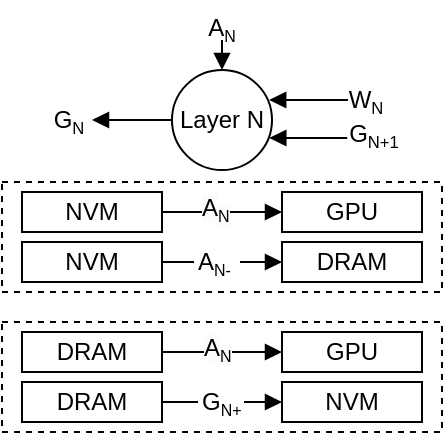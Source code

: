 <mxfile version="24.5.4" type="github">
  <diagram name="第 1 页" id="wpNkXeBpxS5qz1ylQGOW">
    <mxGraphModel dx="401" dy="231" grid="1" gridSize="10" guides="1" tooltips="1" connect="1" arrows="1" fold="1" page="1" pageScale="1" pageWidth="827" pageHeight="1169" math="0" shadow="0">
      <root>
        <mxCell id="0" />
        <mxCell id="1" parent="0" />
        <mxCell id="82lbI5ZRumD_5hzKoDGn-1" style="edgeStyle=orthogonalEdgeStyle;rounded=0;orthogonalLoop=1;jettySize=auto;html=1;endArrow=block;endFill=1;startArrow=none;startFill=0;" edge="1" parent="1" source="82lbI5ZRumD_5hzKoDGn-4">
          <mxGeometry relative="1" as="geometry">
            <mxPoint x="359" y="150" as="targetPoint" />
          </mxGeometry>
        </mxCell>
        <mxCell id="82lbI5ZRumD_5hzKoDGn-2" style="edgeStyle=orthogonalEdgeStyle;rounded=0;orthogonalLoop=1;jettySize=auto;html=1;exitX=0.973;exitY=0.68;exitDx=0;exitDy=0;endArrow=none;endFill=0;startArrow=block;startFill=1;exitPerimeter=0;entryX=0.053;entryY=0.593;entryDx=0;entryDy=0;entryPerimeter=0;" edge="1" parent="1" source="82lbI5ZRumD_5hzKoDGn-4" target="82lbI5ZRumD_5hzKoDGn-6">
          <mxGeometry relative="1" as="geometry">
            <mxPoint x="484" y="167.857" as="targetPoint" />
          </mxGeometry>
        </mxCell>
        <mxCell id="82lbI5ZRumD_5hzKoDGn-3" style="rounded=0;orthogonalLoop=1;jettySize=auto;html=1;exitX=0.952;exitY=0.28;exitDx=0;exitDy=0;endArrow=none;endFill=0;startArrow=block;startFill=1;exitPerimeter=0;entryX=0;entryY=0.5;entryDx=0;entryDy=0;" edge="1" parent="1" target="82lbI5ZRumD_5hzKoDGn-9">
          <mxGeometry relative="1" as="geometry">
            <mxPoint x="485" y="133.143" as="targetPoint" />
            <mxPoint x="447.6" y="140" as="sourcePoint" />
          </mxGeometry>
        </mxCell>
        <mxCell id="82lbI5ZRumD_5hzKoDGn-4" value="Layer N" style="ellipse;whiteSpace=wrap;html=1;aspect=fixed;" vertex="1" parent="1">
          <mxGeometry x="399" y="125" width="50" height="50" as="geometry" />
        </mxCell>
        <mxCell id="82lbI5ZRumD_5hzKoDGn-5" value="G&lt;span style=&quot;font-size: 10px;&quot;&gt;&lt;sub&gt;N&lt;/sub&gt;&lt;/span&gt;" style="text;html=1;align=center;verticalAlign=middle;whiteSpace=wrap;rounded=0;" vertex="1" parent="1">
          <mxGeometry x="335" y="135" width="25" height="30" as="geometry" />
        </mxCell>
        <mxCell id="82lbI5ZRumD_5hzKoDGn-6" value="&lt;font style=&quot;font-size: 12px;&quot;&gt;G&lt;/font&gt;&lt;font style=&quot;font-size: 10px;&quot;&gt;&lt;sub&gt;N+1&lt;/sub&gt;&lt;/font&gt;" style="text;html=1;align=center;verticalAlign=middle;whiteSpace=wrap;rounded=0;" vertex="1" parent="1">
          <mxGeometry x="485" y="142" width="30" height="30" as="geometry" />
        </mxCell>
        <mxCell id="82lbI5ZRumD_5hzKoDGn-7" style="edgeStyle=orthogonalEdgeStyle;rounded=0;orthogonalLoop=1;jettySize=auto;html=1;endArrow=none;endFill=0;startArrow=block;startFill=1;" edge="1" parent="1">
          <mxGeometry relative="1" as="geometry">
            <mxPoint x="424" y="110" as="targetPoint" />
            <mxPoint x="424" y="125" as="sourcePoint" />
          </mxGeometry>
        </mxCell>
        <mxCell id="82lbI5ZRumD_5hzKoDGn-8" value="A&lt;sub&gt;&lt;font style=&quot;font-size: 8px;&quot;&gt;N&lt;/font&gt;&lt;/sub&gt;" style="text;html=1;align=center;verticalAlign=middle;whiteSpace=wrap;rounded=0;" vertex="1" parent="1">
          <mxGeometry x="394" y="90" width="60" height="30" as="geometry" />
        </mxCell>
        <mxCell id="82lbI5ZRumD_5hzKoDGn-9" value="W&lt;span style=&quot;font-size: 10px;&quot;&gt;&lt;sub&gt;N&lt;/sub&gt;&lt;/span&gt;" style="text;html=1;align=center;verticalAlign=middle;whiteSpace=wrap;rounded=0;" vertex="1" parent="1">
          <mxGeometry x="487" y="131" width="18" height="18" as="geometry" />
        </mxCell>
        <mxCell id="82lbI5ZRumD_5hzKoDGn-10" value="" style="rounded=0;whiteSpace=wrap;html=1;fillColor=none;dashed=1;" vertex="1" parent="1">
          <mxGeometry x="314" y="181" width="220" height="55" as="geometry" />
        </mxCell>
        <mxCell id="82lbI5ZRumD_5hzKoDGn-11" style="edgeStyle=orthogonalEdgeStyle;rounded=0;orthogonalLoop=1;jettySize=auto;html=1;entryX=0;entryY=0.5;entryDx=0;entryDy=0;endArrow=block;endFill=1;exitX=1;exitY=0.5;exitDx=0;exitDy=0;" edge="1" parent="1" source="82lbI5ZRumD_5hzKoDGn-12" target="82lbI5ZRumD_5hzKoDGn-13">
          <mxGeometry relative="1" as="geometry" />
        </mxCell>
        <mxCell id="82lbI5ZRumD_5hzKoDGn-12" value="NVM" style="rounded=0;whiteSpace=wrap;html=1;" vertex="1" parent="1">
          <mxGeometry x="324" y="186" width="70" height="20" as="geometry" />
        </mxCell>
        <mxCell id="82lbI5ZRumD_5hzKoDGn-13" value="GPU" style="rounded=0;whiteSpace=wrap;html=1;" vertex="1" parent="1">
          <mxGeometry x="454" y="186" width="70" height="20" as="geometry" />
        </mxCell>
        <mxCell id="82lbI5ZRumD_5hzKoDGn-14" style="edgeStyle=orthogonalEdgeStyle;rounded=0;orthogonalLoop=1;jettySize=auto;html=1;entryX=0;entryY=0.5;entryDx=0;entryDy=0;endArrow=block;endFill=1;" edge="1" parent="1" source="82lbI5ZRumD_5hzKoDGn-15" target="82lbI5ZRumD_5hzKoDGn-16">
          <mxGeometry relative="1" as="geometry" />
        </mxCell>
        <mxCell id="82lbI5ZRumD_5hzKoDGn-15" value="NVM" style="rounded=0;whiteSpace=wrap;html=1;" vertex="1" parent="1">
          <mxGeometry x="324" y="211" width="70" height="20" as="geometry" />
        </mxCell>
        <mxCell id="82lbI5ZRumD_5hzKoDGn-16" value="DRAM" style="rounded=0;whiteSpace=wrap;html=1;" vertex="1" parent="1">
          <mxGeometry x="454" y="211" width="70" height="20" as="geometry" />
        </mxCell>
        <mxCell id="82lbI5ZRumD_5hzKoDGn-17" value="&lt;div style=&quot;text-align: center;&quot;&gt;A&lt;sub&gt;&lt;font style=&quot;font-size: 8px;&quot;&gt;N-&lt;/font&gt;&lt;/sub&gt;&lt;br&gt;&lt;/div&gt;" style="text;whiteSpace=wrap;html=1;fillColor=default;" vertex="1" parent="1">
          <mxGeometry x="410" y="207" width="23" height="24" as="geometry" />
        </mxCell>
        <mxCell id="82lbI5ZRumD_5hzKoDGn-18" value="&lt;span style=&quot;color: rgb(0, 0, 0); font-family: Helvetica; font-size: 12px; font-style: normal; font-variant-ligatures: normal; font-variant-caps: normal; font-weight: 400; letter-spacing: normal; orphans: 2; text-align: center; text-indent: 0px; text-transform: none; widows: 2; word-spacing: 0px; -webkit-text-stroke-width: 0px; white-space: normal; background-color: rgb(251, 251, 251); text-decoration-thickness: initial; text-decoration-style: initial; text-decoration-color: initial; display: inline !important; float: none;&quot;&gt;A&lt;/span&gt;&lt;sub style=&quot;forced-color-adjust: none; color: rgb(0, 0, 0); font-family: Helvetica; font-style: normal; font-variant-ligatures: normal; font-variant-caps: normal; font-weight: 400; letter-spacing: normal; orphans: 2; text-align: center; text-indent: 0px; text-transform: none; widows: 2; word-spacing: 0px; -webkit-text-stroke-width: 0px; white-space: normal; background-color: rgb(251, 251, 251); text-decoration-thickness: initial; text-decoration-style: initial; text-decoration-color: initial;&quot;&gt;&lt;font style=&quot;font-size: 8px;&quot;&gt;N&lt;/font&gt;&lt;/sub&gt;" style="text;whiteSpace=wrap;html=1;" vertex="1" parent="1">
          <mxGeometry x="412" y="180" width="23" height="30" as="geometry" />
        </mxCell>
        <mxCell id="82lbI5ZRumD_5hzKoDGn-19" value="" style="rounded=0;whiteSpace=wrap;html=1;fillColor=none;dashed=1;" vertex="1" parent="1">
          <mxGeometry x="314" y="251" width="220" height="55" as="geometry" />
        </mxCell>
        <mxCell id="82lbI5ZRumD_5hzKoDGn-20" style="edgeStyle=orthogonalEdgeStyle;rounded=0;orthogonalLoop=1;jettySize=auto;html=1;entryX=0;entryY=0.5;entryDx=0;entryDy=0;endArrow=block;endFill=1;exitX=1;exitY=0.5;exitDx=0;exitDy=0;" edge="1" parent="1" source="82lbI5ZRumD_5hzKoDGn-21" target="82lbI5ZRumD_5hzKoDGn-22">
          <mxGeometry relative="1" as="geometry" />
        </mxCell>
        <mxCell id="82lbI5ZRumD_5hzKoDGn-21" value="DRAM" style="rounded=0;whiteSpace=wrap;html=1;" vertex="1" parent="1">
          <mxGeometry x="324" y="256" width="70" height="20" as="geometry" />
        </mxCell>
        <mxCell id="82lbI5ZRumD_5hzKoDGn-22" value="GPU" style="rounded=0;whiteSpace=wrap;html=1;" vertex="1" parent="1">
          <mxGeometry x="454" y="256" width="70" height="20" as="geometry" />
        </mxCell>
        <mxCell id="82lbI5ZRumD_5hzKoDGn-23" style="edgeStyle=orthogonalEdgeStyle;rounded=0;orthogonalLoop=1;jettySize=auto;html=1;entryX=0;entryY=0.5;entryDx=0;entryDy=0;endArrow=block;endFill=1;" edge="1" parent="1" source="82lbI5ZRumD_5hzKoDGn-24" target="82lbI5ZRumD_5hzKoDGn-25">
          <mxGeometry relative="1" as="geometry" />
        </mxCell>
        <mxCell id="82lbI5ZRumD_5hzKoDGn-24" value="DRAM" style="rounded=0;whiteSpace=wrap;html=1;" vertex="1" parent="1">
          <mxGeometry x="324" y="281" width="70" height="20" as="geometry" />
        </mxCell>
        <mxCell id="82lbI5ZRumD_5hzKoDGn-25" value="NVM" style="rounded=0;whiteSpace=wrap;html=1;" vertex="1" parent="1">
          <mxGeometry x="454" y="281" width="70" height="20" as="geometry" />
        </mxCell>
        <mxCell id="82lbI5ZRumD_5hzKoDGn-26" value="&lt;div style=&quot;text-align: center;&quot;&gt;G&lt;sub&gt;&lt;font style=&quot;font-size: 8px;&quot;&gt;N+&lt;/font&gt;&lt;/sub&gt;&lt;br&gt;&lt;/div&gt;" style="text;whiteSpace=wrap;html=1;fillColor=default;" vertex="1" parent="1">
          <mxGeometry x="412" y="277" width="23" height="24" as="geometry" />
        </mxCell>
        <mxCell id="82lbI5ZRumD_5hzKoDGn-27" value="&lt;span style=&quot;color: rgb(0, 0, 0); font-family: Helvetica; font-size: 12px; font-style: normal; font-variant-ligatures: normal; font-variant-caps: normal; font-weight: 400; letter-spacing: normal; orphans: 2; text-align: center; text-indent: 0px; text-transform: none; widows: 2; word-spacing: 0px; -webkit-text-stroke-width: 0px; white-space: normal; background-color: rgb(251, 251, 251); text-decoration-thickness: initial; text-decoration-style: initial; text-decoration-color: initial; display: inline !important; float: none;&quot;&gt;A&lt;/span&gt;&lt;sub style=&quot;forced-color-adjust: none; color: rgb(0, 0, 0); font-family: Helvetica; font-style: normal; font-variant-ligatures: normal; font-variant-caps: normal; font-weight: 400; letter-spacing: normal; orphans: 2; text-align: center; text-indent: 0px; text-transform: none; widows: 2; word-spacing: 0px; -webkit-text-stroke-width: 0px; white-space: normal; background-color: rgb(251, 251, 251); text-decoration-thickness: initial; text-decoration-style: initial; text-decoration-color: initial;&quot;&gt;&lt;font style=&quot;font-size: 8px;&quot;&gt;N&lt;/font&gt;&lt;/sub&gt;" style="text;whiteSpace=wrap;html=1;" vertex="1" parent="1">
          <mxGeometry x="413" y="250" width="17" height="30" as="geometry" />
        </mxCell>
      </root>
    </mxGraphModel>
  </diagram>
</mxfile>
